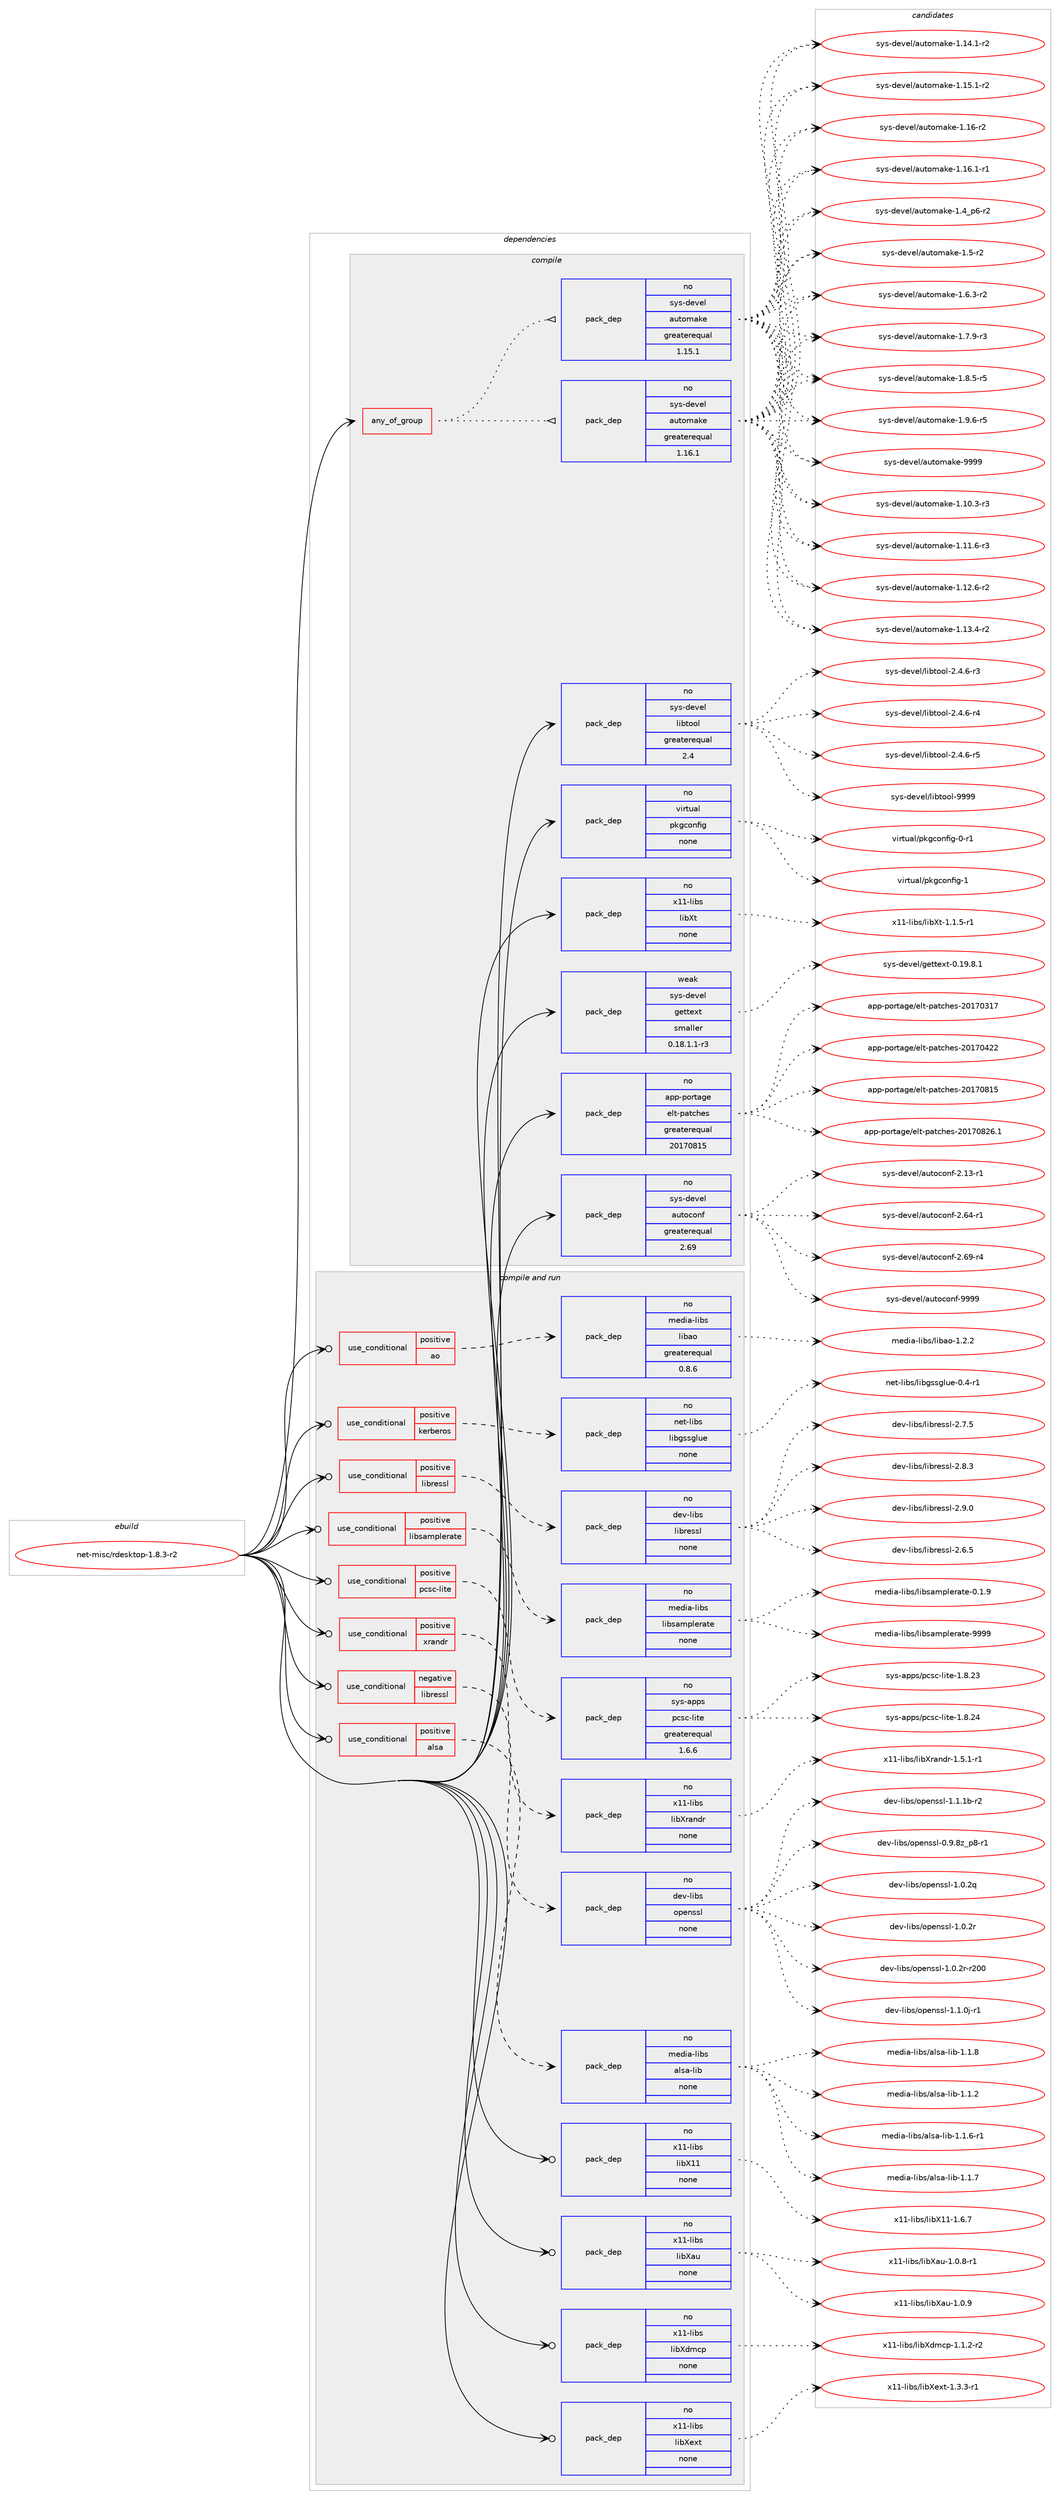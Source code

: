 digraph prolog {

# *************
# Graph options
# *************

newrank=true;
concentrate=true;
compound=true;
graph [rankdir=LR,fontname=Helvetica,fontsize=10,ranksep=1.5];#, ranksep=2.5, nodesep=0.2];
edge  [arrowhead=vee];
node  [fontname=Helvetica,fontsize=10];

# **********
# The ebuild
# **********

subgraph cluster_leftcol {
color=gray;
rank=same;
label=<<i>ebuild</i>>;
id [label="net-misc/rdesktop-1.8.3-r2", color=red, width=4, href="../net-misc/rdesktop-1.8.3-r2.svg"];
}

# ****************
# The dependencies
# ****************

subgraph cluster_midcol {
color=gray;
label=<<i>dependencies</i>>;
subgraph cluster_compile {
fillcolor="#eeeeee";
style=filled;
label=<<i>compile</i>>;
subgraph any26442 {
dependency1671583 [label=<<TABLE BORDER="0" CELLBORDER="1" CELLSPACING="0" CELLPADDING="4"><TR><TD CELLPADDING="10">any_of_group</TD></TR></TABLE>>, shape=none, color=red];subgraph pack1195174 {
dependency1671584 [label=<<TABLE BORDER="0" CELLBORDER="1" CELLSPACING="0" CELLPADDING="4" WIDTH="220"><TR><TD ROWSPAN="6" CELLPADDING="30">pack_dep</TD></TR><TR><TD WIDTH="110">no</TD></TR><TR><TD>sys-devel</TD></TR><TR><TD>automake</TD></TR><TR><TD>greaterequal</TD></TR><TR><TD>1.16.1</TD></TR></TABLE>>, shape=none, color=blue];
}
dependency1671583:e -> dependency1671584:w [weight=20,style="dotted",arrowhead="oinv"];
subgraph pack1195175 {
dependency1671585 [label=<<TABLE BORDER="0" CELLBORDER="1" CELLSPACING="0" CELLPADDING="4" WIDTH="220"><TR><TD ROWSPAN="6" CELLPADDING="30">pack_dep</TD></TR><TR><TD WIDTH="110">no</TD></TR><TR><TD>sys-devel</TD></TR><TR><TD>automake</TD></TR><TR><TD>greaterequal</TD></TR><TR><TD>1.15.1</TD></TR></TABLE>>, shape=none, color=blue];
}
dependency1671583:e -> dependency1671585:w [weight=20,style="dotted",arrowhead="oinv"];
}
id:e -> dependency1671583:w [weight=20,style="solid",arrowhead="vee"];
subgraph pack1195176 {
dependency1671586 [label=<<TABLE BORDER="0" CELLBORDER="1" CELLSPACING="0" CELLPADDING="4" WIDTH="220"><TR><TD ROWSPAN="6" CELLPADDING="30">pack_dep</TD></TR><TR><TD WIDTH="110">no</TD></TR><TR><TD>app-portage</TD></TR><TR><TD>elt-patches</TD></TR><TR><TD>greaterequal</TD></TR><TR><TD>20170815</TD></TR></TABLE>>, shape=none, color=blue];
}
id:e -> dependency1671586:w [weight=20,style="solid",arrowhead="vee"];
subgraph pack1195177 {
dependency1671587 [label=<<TABLE BORDER="0" CELLBORDER="1" CELLSPACING="0" CELLPADDING="4" WIDTH="220"><TR><TD ROWSPAN="6" CELLPADDING="30">pack_dep</TD></TR><TR><TD WIDTH="110">no</TD></TR><TR><TD>sys-devel</TD></TR><TR><TD>autoconf</TD></TR><TR><TD>greaterequal</TD></TR><TR><TD>2.69</TD></TR></TABLE>>, shape=none, color=blue];
}
id:e -> dependency1671587:w [weight=20,style="solid",arrowhead="vee"];
subgraph pack1195178 {
dependency1671588 [label=<<TABLE BORDER="0" CELLBORDER="1" CELLSPACING="0" CELLPADDING="4" WIDTH="220"><TR><TD ROWSPAN="6" CELLPADDING="30">pack_dep</TD></TR><TR><TD WIDTH="110">no</TD></TR><TR><TD>sys-devel</TD></TR><TR><TD>libtool</TD></TR><TR><TD>greaterequal</TD></TR><TR><TD>2.4</TD></TR></TABLE>>, shape=none, color=blue];
}
id:e -> dependency1671588:w [weight=20,style="solid",arrowhead="vee"];
subgraph pack1195179 {
dependency1671589 [label=<<TABLE BORDER="0" CELLBORDER="1" CELLSPACING="0" CELLPADDING="4" WIDTH="220"><TR><TD ROWSPAN="6" CELLPADDING="30">pack_dep</TD></TR><TR><TD WIDTH="110">no</TD></TR><TR><TD>virtual</TD></TR><TR><TD>pkgconfig</TD></TR><TR><TD>none</TD></TR><TR><TD></TD></TR></TABLE>>, shape=none, color=blue];
}
id:e -> dependency1671589:w [weight=20,style="solid",arrowhead="vee"];
subgraph pack1195180 {
dependency1671590 [label=<<TABLE BORDER="0" CELLBORDER="1" CELLSPACING="0" CELLPADDING="4" WIDTH="220"><TR><TD ROWSPAN="6" CELLPADDING="30">pack_dep</TD></TR><TR><TD WIDTH="110">no</TD></TR><TR><TD>x11-libs</TD></TR><TR><TD>libXt</TD></TR><TR><TD>none</TD></TR><TR><TD></TD></TR></TABLE>>, shape=none, color=blue];
}
id:e -> dependency1671590:w [weight=20,style="solid",arrowhead="vee"];
subgraph pack1195181 {
dependency1671591 [label=<<TABLE BORDER="0" CELLBORDER="1" CELLSPACING="0" CELLPADDING="4" WIDTH="220"><TR><TD ROWSPAN="6" CELLPADDING="30">pack_dep</TD></TR><TR><TD WIDTH="110">weak</TD></TR><TR><TD>sys-devel</TD></TR><TR><TD>gettext</TD></TR><TR><TD>smaller</TD></TR><TR><TD>0.18.1.1-r3</TD></TR></TABLE>>, shape=none, color=blue];
}
id:e -> dependency1671591:w [weight=20,style="solid",arrowhead="vee"];
}
subgraph cluster_compileandrun {
fillcolor="#eeeeee";
style=filled;
label=<<i>compile and run</i>>;
subgraph cond449137 {
dependency1671592 [label=<<TABLE BORDER="0" CELLBORDER="1" CELLSPACING="0" CELLPADDING="4"><TR><TD ROWSPAN="3" CELLPADDING="10">use_conditional</TD></TR><TR><TD>negative</TD></TR><TR><TD>libressl</TD></TR></TABLE>>, shape=none, color=red];
subgraph pack1195182 {
dependency1671593 [label=<<TABLE BORDER="0" CELLBORDER="1" CELLSPACING="0" CELLPADDING="4" WIDTH="220"><TR><TD ROWSPAN="6" CELLPADDING="30">pack_dep</TD></TR><TR><TD WIDTH="110">no</TD></TR><TR><TD>dev-libs</TD></TR><TR><TD>openssl</TD></TR><TR><TD>none</TD></TR><TR><TD></TD></TR></TABLE>>, shape=none, color=blue];
}
dependency1671592:e -> dependency1671593:w [weight=20,style="dashed",arrowhead="vee"];
}
id:e -> dependency1671592:w [weight=20,style="solid",arrowhead="odotvee"];
subgraph cond449138 {
dependency1671594 [label=<<TABLE BORDER="0" CELLBORDER="1" CELLSPACING="0" CELLPADDING="4"><TR><TD ROWSPAN="3" CELLPADDING="10">use_conditional</TD></TR><TR><TD>positive</TD></TR><TR><TD>alsa</TD></TR></TABLE>>, shape=none, color=red];
subgraph pack1195183 {
dependency1671595 [label=<<TABLE BORDER="0" CELLBORDER="1" CELLSPACING="0" CELLPADDING="4" WIDTH="220"><TR><TD ROWSPAN="6" CELLPADDING="30">pack_dep</TD></TR><TR><TD WIDTH="110">no</TD></TR><TR><TD>media-libs</TD></TR><TR><TD>alsa-lib</TD></TR><TR><TD>none</TD></TR><TR><TD></TD></TR></TABLE>>, shape=none, color=blue];
}
dependency1671594:e -> dependency1671595:w [weight=20,style="dashed",arrowhead="vee"];
}
id:e -> dependency1671594:w [weight=20,style="solid",arrowhead="odotvee"];
subgraph cond449139 {
dependency1671596 [label=<<TABLE BORDER="0" CELLBORDER="1" CELLSPACING="0" CELLPADDING="4"><TR><TD ROWSPAN="3" CELLPADDING="10">use_conditional</TD></TR><TR><TD>positive</TD></TR><TR><TD>ao</TD></TR></TABLE>>, shape=none, color=red];
subgraph pack1195184 {
dependency1671597 [label=<<TABLE BORDER="0" CELLBORDER="1" CELLSPACING="0" CELLPADDING="4" WIDTH="220"><TR><TD ROWSPAN="6" CELLPADDING="30">pack_dep</TD></TR><TR><TD WIDTH="110">no</TD></TR><TR><TD>media-libs</TD></TR><TR><TD>libao</TD></TR><TR><TD>greaterequal</TD></TR><TR><TD>0.8.6</TD></TR></TABLE>>, shape=none, color=blue];
}
dependency1671596:e -> dependency1671597:w [weight=20,style="dashed",arrowhead="vee"];
}
id:e -> dependency1671596:w [weight=20,style="solid",arrowhead="odotvee"];
subgraph cond449140 {
dependency1671598 [label=<<TABLE BORDER="0" CELLBORDER="1" CELLSPACING="0" CELLPADDING="4"><TR><TD ROWSPAN="3" CELLPADDING="10">use_conditional</TD></TR><TR><TD>positive</TD></TR><TR><TD>kerberos</TD></TR></TABLE>>, shape=none, color=red];
subgraph pack1195185 {
dependency1671599 [label=<<TABLE BORDER="0" CELLBORDER="1" CELLSPACING="0" CELLPADDING="4" WIDTH="220"><TR><TD ROWSPAN="6" CELLPADDING="30">pack_dep</TD></TR><TR><TD WIDTH="110">no</TD></TR><TR><TD>net-libs</TD></TR><TR><TD>libgssglue</TD></TR><TR><TD>none</TD></TR><TR><TD></TD></TR></TABLE>>, shape=none, color=blue];
}
dependency1671598:e -> dependency1671599:w [weight=20,style="dashed",arrowhead="vee"];
}
id:e -> dependency1671598:w [weight=20,style="solid",arrowhead="odotvee"];
subgraph cond449141 {
dependency1671600 [label=<<TABLE BORDER="0" CELLBORDER="1" CELLSPACING="0" CELLPADDING="4"><TR><TD ROWSPAN="3" CELLPADDING="10">use_conditional</TD></TR><TR><TD>positive</TD></TR><TR><TD>libressl</TD></TR></TABLE>>, shape=none, color=red];
subgraph pack1195186 {
dependency1671601 [label=<<TABLE BORDER="0" CELLBORDER="1" CELLSPACING="0" CELLPADDING="4" WIDTH="220"><TR><TD ROWSPAN="6" CELLPADDING="30">pack_dep</TD></TR><TR><TD WIDTH="110">no</TD></TR><TR><TD>dev-libs</TD></TR><TR><TD>libressl</TD></TR><TR><TD>none</TD></TR><TR><TD></TD></TR></TABLE>>, shape=none, color=blue];
}
dependency1671600:e -> dependency1671601:w [weight=20,style="dashed",arrowhead="vee"];
}
id:e -> dependency1671600:w [weight=20,style="solid",arrowhead="odotvee"];
subgraph cond449142 {
dependency1671602 [label=<<TABLE BORDER="0" CELLBORDER="1" CELLSPACING="0" CELLPADDING="4"><TR><TD ROWSPAN="3" CELLPADDING="10">use_conditional</TD></TR><TR><TD>positive</TD></TR><TR><TD>libsamplerate</TD></TR></TABLE>>, shape=none, color=red];
subgraph pack1195187 {
dependency1671603 [label=<<TABLE BORDER="0" CELLBORDER="1" CELLSPACING="0" CELLPADDING="4" WIDTH="220"><TR><TD ROWSPAN="6" CELLPADDING="30">pack_dep</TD></TR><TR><TD WIDTH="110">no</TD></TR><TR><TD>media-libs</TD></TR><TR><TD>libsamplerate</TD></TR><TR><TD>none</TD></TR><TR><TD></TD></TR></TABLE>>, shape=none, color=blue];
}
dependency1671602:e -> dependency1671603:w [weight=20,style="dashed",arrowhead="vee"];
}
id:e -> dependency1671602:w [weight=20,style="solid",arrowhead="odotvee"];
subgraph cond449143 {
dependency1671604 [label=<<TABLE BORDER="0" CELLBORDER="1" CELLSPACING="0" CELLPADDING="4"><TR><TD ROWSPAN="3" CELLPADDING="10">use_conditional</TD></TR><TR><TD>positive</TD></TR><TR><TD>pcsc-lite</TD></TR></TABLE>>, shape=none, color=red];
subgraph pack1195188 {
dependency1671605 [label=<<TABLE BORDER="0" CELLBORDER="1" CELLSPACING="0" CELLPADDING="4" WIDTH="220"><TR><TD ROWSPAN="6" CELLPADDING="30">pack_dep</TD></TR><TR><TD WIDTH="110">no</TD></TR><TR><TD>sys-apps</TD></TR><TR><TD>pcsc-lite</TD></TR><TR><TD>greaterequal</TD></TR><TR><TD>1.6.6</TD></TR></TABLE>>, shape=none, color=blue];
}
dependency1671604:e -> dependency1671605:w [weight=20,style="dashed",arrowhead="vee"];
}
id:e -> dependency1671604:w [weight=20,style="solid",arrowhead="odotvee"];
subgraph cond449144 {
dependency1671606 [label=<<TABLE BORDER="0" CELLBORDER="1" CELLSPACING="0" CELLPADDING="4"><TR><TD ROWSPAN="3" CELLPADDING="10">use_conditional</TD></TR><TR><TD>positive</TD></TR><TR><TD>xrandr</TD></TR></TABLE>>, shape=none, color=red];
subgraph pack1195189 {
dependency1671607 [label=<<TABLE BORDER="0" CELLBORDER="1" CELLSPACING="0" CELLPADDING="4" WIDTH="220"><TR><TD ROWSPAN="6" CELLPADDING="30">pack_dep</TD></TR><TR><TD WIDTH="110">no</TD></TR><TR><TD>x11-libs</TD></TR><TR><TD>libXrandr</TD></TR><TR><TD>none</TD></TR><TR><TD></TD></TR></TABLE>>, shape=none, color=blue];
}
dependency1671606:e -> dependency1671607:w [weight=20,style="dashed",arrowhead="vee"];
}
id:e -> dependency1671606:w [weight=20,style="solid",arrowhead="odotvee"];
subgraph pack1195190 {
dependency1671608 [label=<<TABLE BORDER="0" CELLBORDER="1" CELLSPACING="0" CELLPADDING="4" WIDTH="220"><TR><TD ROWSPAN="6" CELLPADDING="30">pack_dep</TD></TR><TR><TD WIDTH="110">no</TD></TR><TR><TD>x11-libs</TD></TR><TR><TD>libX11</TD></TR><TR><TD>none</TD></TR><TR><TD></TD></TR></TABLE>>, shape=none, color=blue];
}
id:e -> dependency1671608:w [weight=20,style="solid",arrowhead="odotvee"];
subgraph pack1195191 {
dependency1671609 [label=<<TABLE BORDER="0" CELLBORDER="1" CELLSPACING="0" CELLPADDING="4" WIDTH="220"><TR><TD ROWSPAN="6" CELLPADDING="30">pack_dep</TD></TR><TR><TD WIDTH="110">no</TD></TR><TR><TD>x11-libs</TD></TR><TR><TD>libXau</TD></TR><TR><TD>none</TD></TR><TR><TD></TD></TR></TABLE>>, shape=none, color=blue];
}
id:e -> dependency1671609:w [weight=20,style="solid",arrowhead="odotvee"];
subgraph pack1195192 {
dependency1671610 [label=<<TABLE BORDER="0" CELLBORDER="1" CELLSPACING="0" CELLPADDING="4" WIDTH="220"><TR><TD ROWSPAN="6" CELLPADDING="30">pack_dep</TD></TR><TR><TD WIDTH="110">no</TD></TR><TR><TD>x11-libs</TD></TR><TR><TD>libXdmcp</TD></TR><TR><TD>none</TD></TR><TR><TD></TD></TR></TABLE>>, shape=none, color=blue];
}
id:e -> dependency1671610:w [weight=20,style="solid",arrowhead="odotvee"];
subgraph pack1195193 {
dependency1671611 [label=<<TABLE BORDER="0" CELLBORDER="1" CELLSPACING="0" CELLPADDING="4" WIDTH="220"><TR><TD ROWSPAN="6" CELLPADDING="30">pack_dep</TD></TR><TR><TD WIDTH="110">no</TD></TR><TR><TD>x11-libs</TD></TR><TR><TD>libXext</TD></TR><TR><TD>none</TD></TR><TR><TD></TD></TR></TABLE>>, shape=none, color=blue];
}
id:e -> dependency1671611:w [weight=20,style="solid",arrowhead="odotvee"];
}
subgraph cluster_run {
fillcolor="#eeeeee";
style=filled;
label=<<i>run</i>>;
}
}

# **************
# The candidates
# **************

subgraph cluster_choices {
rank=same;
color=gray;
label=<<i>candidates</i>>;

subgraph choice1195174 {
color=black;
nodesep=1;
choice11512111545100101118101108479711711611110997107101454946494846514511451 [label="sys-devel/automake-1.10.3-r3", color=red, width=4,href="../sys-devel/automake-1.10.3-r3.svg"];
choice11512111545100101118101108479711711611110997107101454946494946544511451 [label="sys-devel/automake-1.11.6-r3", color=red, width=4,href="../sys-devel/automake-1.11.6-r3.svg"];
choice11512111545100101118101108479711711611110997107101454946495046544511450 [label="sys-devel/automake-1.12.6-r2", color=red, width=4,href="../sys-devel/automake-1.12.6-r2.svg"];
choice11512111545100101118101108479711711611110997107101454946495146524511450 [label="sys-devel/automake-1.13.4-r2", color=red, width=4,href="../sys-devel/automake-1.13.4-r2.svg"];
choice11512111545100101118101108479711711611110997107101454946495246494511450 [label="sys-devel/automake-1.14.1-r2", color=red, width=4,href="../sys-devel/automake-1.14.1-r2.svg"];
choice11512111545100101118101108479711711611110997107101454946495346494511450 [label="sys-devel/automake-1.15.1-r2", color=red, width=4,href="../sys-devel/automake-1.15.1-r2.svg"];
choice1151211154510010111810110847971171161111099710710145494649544511450 [label="sys-devel/automake-1.16-r2", color=red, width=4,href="../sys-devel/automake-1.16-r2.svg"];
choice11512111545100101118101108479711711611110997107101454946495446494511449 [label="sys-devel/automake-1.16.1-r1", color=red, width=4,href="../sys-devel/automake-1.16.1-r1.svg"];
choice115121115451001011181011084797117116111109971071014549465295112544511450 [label="sys-devel/automake-1.4_p6-r2", color=red, width=4,href="../sys-devel/automake-1.4_p6-r2.svg"];
choice11512111545100101118101108479711711611110997107101454946534511450 [label="sys-devel/automake-1.5-r2", color=red, width=4,href="../sys-devel/automake-1.5-r2.svg"];
choice115121115451001011181011084797117116111109971071014549465446514511450 [label="sys-devel/automake-1.6.3-r2", color=red, width=4,href="../sys-devel/automake-1.6.3-r2.svg"];
choice115121115451001011181011084797117116111109971071014549465546574511451 [label="sys-devel/automake-1.7.9-r3", color=red, width=4,href="../sys-devel/automake-1.7.9-r3.svg"];
choice115121115451001011181011084797117116111109971071014549465646534511453 [label="sys-devel/automake-1.8.5-r5", color=red, width=4,href="../sys-devel/automake-1.8.5-r5.svg"];
choice115121115451001011181011084797117116111109971071014549465746544511453 [label="sys-devel/automake-1.9.6-r5", color=red, width=4,href="../sys-devel/automake-1.9.6-r5.svg"];
choice115121115451001011181011084797117116111109971071014557575757 [label="sys-devel/automake-9999", color=red, width=4,href="../sys-devel/automake-9999.svg"];
dependency1671584:e -> choice11512111545100101118101108479711711611110997107101454946494846514511451:w [style=dotted,weight="100"];
dependency1671584:e -> choice11512111545100101118101108479711711611110997107101454946494946544511451:w [style=dotted,weight="100"];
dependency1671584:e -> choice11512111545100101118101108479711711611110997107101454946495046544511450:w [style=dotted,weight="100"];
dependency1671584:e -> choice11512111545100101118101108479711711611110997107101454946495146524511450:w [style=dotted,weight="100"];
dependency1671584:e -> choice11512111545100101118101108479711711611110997107101454946495246494511450:w [style=dotted,weight="100"];
dependency1671584:e -> choice11512111545100101118101108479711711611110997107101454946495346494511450:w [style=dotted,weight="100"];
dependency1671584:e -> choice1151211154510010111810110847971171161111099710710145494649544511450:w [style=dotted,weight="100"];
dependency1671584:e -> choice11512111545100101118101108479711711611110997107101454946495446494511449:w [style=dotted,weight="100"];
dependency1671584:e -> choice115121115451001011181011084797117116111109971071014549465295112544511450:w [style=dotted,weight="100"];
dependency1671584:e -> choice11512111545100101118101108479711711611110997107101454946534511450:w [style=dotted,weight="100"];
dependency1671584:e -> choice115121115451001011181011084797117116111109971071014549465446514511450:w [style=dotted,weight="100"];
dependency1671584:e -> choice115121115451001011181011084797117116111109971071014549465546574511451:w [style=dotted,weight="100"];
dependency1671584:e -> choice115121115451001011181011084797117116111109971071014549465646534511453:w [style=dotted,weight="100"];
dependency1671584:e -> choice115121115451001011181011084797117116111109971071014549465746544511453:w [style=dotted,weight="100"];
dependency1671584:e -> choice115121115451001011181011084797117116111109971071014557575757:w [style=dotted,weight="100"];
}
subgraph choice1195175 {
color=black;
nodesep=1;
choice11512111545100101118101108479711711611110997107101454946494846514511451 [label="sys-devel/automake-1.10.3-r3", color=red, width=4,href="../sys-devel/automake-1.10.3-r3.svg"];
choice11512111545100101118101108479711711611110997107101454946494946544511451 [label="sys-devel/automake-1.11.6-r3", color=red, width=4,href="../sys-devel/automake-1.11.6-r3.svg"];
choice11512111545100101118101108479711711611110997107101454946495046544511450 [label="sys-devel/automake-1.12.6-r2", color=red, width=4,href="../sys-devel/automake-1.12.6-r2.svg"];
choice11512111545100101118101108479711711611110997107101454946495146524511450 [label="sys-devel/automake-1.13.4-r2", color=red, width=4,href="../sys-devel/automake-1.13.4-r2.svg"];
choice11512111545100101118101108479711711611110997107101454946495246494511450 [label="sys-devel/automake-1.14.1-r2", color=red, width=4,href="../sys-devel/automake-1.14.1-r2.svg"];
choice11512111545100101118101108479711711611110997107101454946495346494511450 [label="sys-devel/automake-1.15.1-r2", color=red, width=4,href="../sys-devel/automake-1.15.1-r2.svg"];
choice1151211154510010111810110847971171161111099710710145494649544511450 [label="sys-devel/automake-1.16-r2", color=red, width=4,href="../sys-devel/automake-1.16-r2.svg"];
choice11512111545100101118101108479711711611110997107101454946495446494511449 [label="sys-devel/automake-1.16.1-r1", color=red, width=4,href="../sys-devel/automake-1.16.1-r1.svg"];
choice115121115451001011181011084797117116111109971071014549465295112544511450 [label="sys-devel/automake-1.4_p6-r2", color=red, width=4,href="../sys-devel/automake-1.4_p6-r2.svg"];
choice11512111545100101118101108479711711611110997107101454946534511450 [label="sys-devel/automake-1.5-r2", color=red, width=4,href="../sys-devel/automake-1.5-r2.svg"];
choice115121115451001011181011084797117116111109971071014549465446514511450 [label="sys-devel/automake-1.6.3-r2", color=red, width=4,href="../sys-devel/automake-1.6.3-r2.svg"];
choice115121115451001011181011084797117116111109971071014549465546574511451 [label="sys-devel/automake-1.7.9-r3", color=red, width=4,href="../sys-devel/automake-1.7.9-r3.svg"];
choice115121115451001011181011084797117116111109971071014549465646534511453 [label="sys-devel/automake-1.8.5-r5", color=red, width=4,href="../sys-devel/automake-1.8.5-r5.svg"];
choice115121115451001011181011084797117116111109971071014549465746544511453 [label="sys-devel/automake-1.9.6-r5", color=red, width=4,href="../sys-devel/automake-1.9.6-r5.svg"];
choice115121115451001011181011084797117116111109971071014557575757 [label="sys-devel/automake-9999", color=red, width=4,href="../sys-devel/automake-9999.svg"];
dependency1671585:e -> choice11512111545100101118101108479711711611110997107101454946494846514511451:w [style=dotted,weight="100"];
dependency1671585:e -> choice11512111545100101118101108479711711611110997107101454946494946544511451:w [style=dotted,weight="100"];
dependency1671585:e -> choice11512111545100101118101108479711711611110997107101454946495046544511450:w [style=dotted,weight="100"];
dependency1671585:e -> choice11512111545100101118101108479711711611110997107101454946495146524511450:w [style=dotted,weight="100"];
dependency1671585:e -> choice11512111545100101118101108479711711611110997107101454946495246494511450:w [style=dotted,weight="100"];
dependency1671585:e -> choice11512111545100101118101108479711711611110997107101454946495346494511450:w [style=dotted,weight="100"];
dependency1671585:e -> choice1151211154510010111810110847971171161111099710710145494649544511450:w [style=dotted,weight="100"];
dependency1671585:e -> choice11512111545100101118101108479711711611110997107101454946495446494511449:w [style=dotted,weight="100"];
dependency1671585:e -> choice115121115451001011181011084797117116111109971071014549465295112544511450:w [style=dotted,weight="100"];
dependency1671585:e -> choice11512111545100101118101108479711711611110997107101454946534511450:w [style=dotted,weight="100"];
dependency1671585:e -> choice115121115451001011181011084797117116111109971071014549465446514511450:w [style=dotted,weight="100"];
dependency1671585:e -> choice115121115451001011181011084797117116111109971071014549465546574511451:w [style=dotted,weight="100"];
dependency1671585:e -> choice115121115451001011181011084797117116111109971071014549465646534511453:w [style=dotted,weight="100"];
dependency1671585:e -> choice115121115451001011181011084797117116111109971071014549465746544511453:w [style=dotted,weight="100"];
dependency1671585:e -> choice115121115451001011181011084797117116111109971071014557575757:w [style=dotted,weight="100"];
}
subgraph choice1195176 {
color=black;
nodesep=1;
choice97112112451121111141169710310147101108116451129711699104101115455048495548514955 [label="app-portage/elt-patches-20170317", color=red, width=4,href="../app-portage/elt-patches-20170317.svg"];
choice97112112451121111141169710310147101108116451129711699104101115455048495548525050 [label="app-portage/elt-patches-20170422", color=red, width=4,href="../app-portage/elt-patches-20170422.svg"];
choice97112112451121111141169710310147101108116451129711699104101115455048495548564953 [label="app-portage/elt-patches-20170815", color=red, width=4,href="../app-portage/elt-patches-20170815.svg"];
choice971121124511211111411697103101471011081164511297116991041011154550484955485650544649 [label="app-portage/elt-patches-20170826.1", color=red, width=4,href="../app-portage/elt-patches-20170826.1.svg"];
dependency1671586:e -> choice97112112451121111141169710310147101108116451129711699104101115455048495548514955:w [style=dotted,weight="100"];
dependency1671586:e -> choice97112112451121111141169710310147101108116451129711699104101115455048495548525050:w [style=dotted,weight="100"];
dependency1671586:e -> choice97112112451121111141169710310147101108116451129711699104101115455048495548564953:w [style=dotted,weight="100"];
dependency1671586:e -> choice971121124511211111411697103101471011081164511297116991041011154550484955485650544649:w [style=dotted,weight="100"];
}
subgraph choice1195177 {
color=black;
nodesep=1;
choice1151211154510010111810110847971171161119911111010245504649514511449 [label="sys-devel/autoconf-2.13-r1", color=red, width=4,href="../sys-devel/autoconf-2.13-r1.svg"];
choice1151211154510010111810110847971171161119911111010245504654524511449 [label="sys-devel/autoconf-2.64-r1", color=red, width=4,href="../sys-devel/autoconf-2.64-r1.svg"];
choice1151211154510010111810110847971171161119911111010245504654574511452 [label="sys-devel/autoconf-2.69-r4", color=red, width=4,href="../sys-devel/autoconf-2.69-r4.svg"];
choice115121115451001011181011084797117116111991111101024557575757 [label="sys-devel/autoconf-9999", color=red, width=4,href="../sys-devel/autoconf-9999.svg"];
dependency1671587:e -> choice1151211154510010111810110847971171161119911111010245504649514511449:w [style=dotted,weight="100"];
dependency1671587:e -> choice1151211154510010111810110847971171161119911111010245504654524511449:w [style=dotted,weight="100"];
dependency1671587:e -> choice1151211154510010111810110847971171161119911111010245504654574511452:w [style=dotted,weight="100"];
dependency1671587:e -> choice115121115451001011181011084797117116111991111101024557575757:w [style=dotted,weight="100"];
}
subgraph choice1195178 {
color=black;
nodesep=1;
choice1151211154510010111810110847108105981161111111084550465246544511451 [label="sys-devel/libtool-2.4.6-r3", color=red, width=4,href="../sys-devel/libtool-2.4.6-r3.svg"];
choice1151211154510010111810110847108105981161111111084550465246544511452 [label="sys-devel/libtool-2.4.6-r4", color=red, width=4,href="../sys-devel/libtool-2.4.6-r4.svg"];
choice1151211154510010111810110847108105981161111111084550465246544511453 [label="sys-devel/libtool-2.4.6-r5", color=red, width=4,href="../sys-devel/libtool-2.4.6-r5.svg"];
choice1151211154510010111810110847108105981161111111084557575757 [label="sys-devel/libtool-9999", color=red, width=4,href="../sys-devel/libtool-9999.svg"];
dependency1671588:e -> choice1151211154510010111810110847108105981161111111084550465246544511451:w [style=dotted,weight="100"];
dependency1671588:e -> choice1151211154510010111810110847108105981161111111084550465246544511452:w [style=dotted,weight="100"];
dependency1671588:e -> choice1151211154510010111810110847108105981161111111084550465246544511453:w [style=dotted,weight="100"];
dependency1671588:e -> choice1151211154510010111810110847108105981161111111084557575757:w [style=dotted,weight="100"];
}
subgraph choice1195179 {
color=black;
nodesep=1;
choice11810511411611797108471121071039911111010210510345484511449 [label="virtual/pkgconfig-0-r1", color=red, width=4,href="../virtual/pkgconfig-0-r1.svg"];
choice1181051141161179710847112107103991111101021051034549 [label="virtual/pkgconfig-1", color=red, width=4,href="../virtual/pkgconfig-1.svg"];
dependency1671589:e -> choice11810511411611797108471121071039911111010210510345484511449:w [style=dotted,weight="100"];
dependency1671589:e -> choice1181051141161179710847112107103991111101021051034549:w [style=dotted,weight="100"];
}
subgraph choice1195180 {
color=black;
nodesep=1;
choice120494945108105981154710810598881164549464946534511449 [label="x11-libs/libXt-1.1.5-r1", color=red, width=4,href="../x11-libs/libXt-1.1.5-r1.svg"];
dependency1671590:e -> choice120494945108105981154710810598881164549464946534511449:w [style=dotted,weight="100"];
}
subgraph choice1195181 {
color=black;
nodesep=1;
choice1151211154510010111810110847103101116116101120116454846495746564649 [label="sys-devel/gettext-0.19.8.1", color=red, width=4,href="../sys-devel/gettext-0.19.8.1.svg"];
dependency1671591:e -> choice1151211154510010111810110847103101116116101120116454846495746564649:w [style=dotted,weight="100"];
}
subgraph choice1195182 {
color=black;
nodesep=1;
choice10010111845108105981154711111210111011511510845484657465612295112564511449 [label="dev-libs/openssl-0.9.8z_p8-r1", color=red, width=4,href="../dev-libs/openssl-0.9.8z_p8-r1.svg"];
choice100101118451081059811547111112101110115115108454946484650113 [label="dev-libs/openssl-1.0.2q", color=red, width=4,href="../dev-libs/openssl-1.0.2q.svg"];
choice100101118451081059811547111112101110115115108454946484650114 [label="dev-libs/openssl-1.0.2r", color=red, width=4,href="../dev-libs/openssl-1.0.2r.svg"];
choice10010111845108105981154711111210111011511510845494648465011445114504848 [label="dev-libs/openssl-1.0.2r-r200", color=red, width=4,href="../dev-libs/openssl-1.0.2r-r200.svg"];
choice1001011184510810598115471111121011101151151084549464946481064511449 [label="dev-libs/openssl-1.1.0j-r1", color=red, width=4,href="../dev-libs/openssl-1.1.0j-r1.svg"];
choice100101118451081059811547111112101110115115108454946494649984511450 [label="dev-libs/openssl-1.1.1b-r2", color=red, width=4,href="../dev-libs/openssl-1.1.1b-r2.svg"];
dependency1671593:e -> choice10010111845108105981154711111210111011511510845484657465612295112564511449:w [style=dotted,weight="100"];
dependency1671593:e -> choice100101118451081059811547111112101110115115108454946484650113:w [style=dotted,weight="100"];
dependency1671593:e -> choice100101118451081059811547111112101110115115108454946484650114:w [style=dotted,weight="100"];
dependency1671593:e -> choice10010111845108105981154711111210111011511510845494648465011445114504848:w [style=dotted,weight="100"];
dependency1671593:e -> choice1001011184510810598115471111121011101151151084549464946481064511449:w [style=dotted,weight="100"];
dependency1671593:e -> choice100101118451081059811547111112101110115115108454946494649984511450:w [style=dotted,weight="100"];
}
subgraph choice1195183 {
color=black;
nodesep=1;
choice1091011001059745108105981154797108115974510810598454946494650 [label="media-libs/alsa-lib-1.1.2", color=red, width=4,href="../media-libs/alsa-lib-1.1.2.svg"];
choice10910110010597451081059811547971081159745108105984549464946544511449 [label="media-libs/alsa-lib-1.1.6-r1", color=red, width=4,href="../media-libs/alsa-lib-1.1.6-r1.svg"];
choice1091011001059745108105981154797108115974510810598454946494655 [label="media-libs/alsa-lib-1.1.7", color=red, width=4,href="../media-libs/alsa-lib-1.1.7.svg"];
choice1091011001059745108105981154797108115974510810598454946494656 [label="media-libs/alsa-lib-1.1.8", color=red, width=4,href="../media-libs/alsa-lib-1.1.8.svg"];
dependency1671595:e -> choice1091011001059745108105981154797108115974510810598454946494650:w [style=dotted,weight="100"];
dependency1671595:e -> choice10910110010597451081059811547971081159745108105984549464946544511449:w [style=dotted,weight="100"];
dependency1671595:e -> choice1091011001059745108105981154797108115974510810598454946494655:w [style=dotted,weight="100"];
dependency1671595:e -> choice1091011001059745108105981154797108115974510810598454946494656:w [style=dotted,weight="100"];
}
subgraph choice1195184 {
color=black;
nodesep=1;
choice109101100105974510810598115471081059897111454946504650 [label="media-libs/libao-1.2.2", color=red, width=4,href="../media-libs/libao-1.2.2.svg"];
dependency1671597:e -> choice109101100105974510810598115471081059897111454946504650:w [style=dotted,weight="100"];
}
subgraph choice1195185 {
color=black;
nodesep=1;
choice11010111645108105981154710810598103115115103108117101454846524511449 [label="net-libs/libgssglue-0.4-r1", color=red, width=4,href="../net-libs/libgssglue-0.4-r1.svg"];
dependency1671599:e -> choice11010111645108105981154710810598103115115103108117101454846524511449:w [style=dotted,weight="100"];
}
subgraph choice1195186 {
color=black;
nodesep=1;
choice10010111845108105981154710810598114101115115108455046544653 [label="dev-libs/libressl-2.6.5", color=red, width=4,href="../dev-libs/libressl-2.6.5.svg"];
choice10010111845108105981154710810598114101115115108455046554653 [label="dev-libs/libressl-2.7.5", color=red, width=4,href="../dev-libs/libressl-2.7.5.svg"];
choice10010111845108105981154710810598114101115115108455046564651 [label="dev-libs/libressl-2.8.3", color=red, width=4,href="../dev-libs/libressl-2.8.3.svg"];
choice10010111845108105981154710810598114101115115108455046574648 [label="dev-libs/libressl-2.9.0", color=red, width=4,href="../dev-libs/libressl-2.9.0.svg"];
dependency1671601:e -> choice10010111845108105981154710810598114101115115108455046544653:w [style=dotted,weight="100"];
dependency1671601:e -> choice10010111845108105981154710810598114101115115108455046554653:w [style=dotted,weight="100"];
dependency1671601:e -> choice10010111845108105981154710810598114101115115108455046564651:w [style=dotted,weight="100"];
dependency1671601:e -> choice10010111845108105981154710810598114101115115108455046574648:w [style=dotted,weight="100"];
}
subgraph choice1195187 {
color=black;
nodesep=1;
choice10910110010597451081059811547108105981159710911210810111497116101454846494657 [label="media-libs/libsamplerate-0.1.9", color=red, width=4,href="../media-libs/libsamplerate-0.1.9.svg"];
choice109101100105974510810598115471081059811597109112108101114971161014557575757 [label="media-libs/libsamplerate-9999", color=red, width=4,href="../media-libs/libsamplerate-9999.svg"];
dependency1671603:e -> choice10910110010597451081059811547108105981159710911210810111497116101454846494657:w [style=dotted,weight="100"];
dependency1671603:e -> choice109101100105974510810598115471081059811597109112108101114971161014557575757:w [style=dotted,weight="100"];
}
subgraph choice1195188 {
color=black;
nodesep=1;
choice11512111545971121121154711299115994510810511610145494656465051 [label="sys-apps/pcsc-lite-1.8.23", color=red, width=4,href="../sys-apps/pcsc-lite-1.8.23.svg"];
choice11512111545971121121154711299115994510810511610145494656465052 [label="sys-apps/pcsc-lite-1.8.24", color=red, width=4,href="../sys-apps/pcsc-lite-1.8.24.svg"];
dependency1671605:e -> choice11512111545971121121154711299115994510810511610145494656465051:w [style=dotted,weight="100"];
dependency1671605:e -> choice11512111545971121121154711299115994510810511610145494656465052:w [style=dotted,weight="100"];
}
subgraph choice1195189 {
color=black;
nodesep=1;
choice12049494510810598115471081059888114971101001144549465346494511449 [label="x11-libs/libXrandr-1.5.1-r1", color=red, width=4,href="../x11-libs/libXrandr-1.5.1-r1.svg"];
dependency1671607:e -> choice12049494510810598115471081059888114971101001144549465346494511449:w [style=dotted,weight="100"];
}
subgraph choice1195190 {
color=black;
nodesep=1;
choice120494945108105981154710810598884949454946544655 [label="x11-libs/libX11-1.6.7", color=red, width=4,href="../x11-libs/libX11-1.6.7.svg"];
dependency1671608:e -> choice120494945108105981154710810598884949454946544655:w [style=dotted,weight="100"];
}
subgraph choice1195191 {
color=black;
nodesep=1;
choice12049494510810598115471081059888971174549464846564511449 [label="x11-libs/libXau-1.0.8-r1", color=red, width=4,href="../x11-libs/libXau-1.0.8-r1.svg"];
choice1204949451081059811547108105988897117454946484657 [label="x11-libs/libXau-1.0.9", color=red, width=4,href="../x11-libs/libXau-1.0.9.svg"];
dependency1671609:e -> choice12049494510810598115471081059888971174549464846564511449:w [style=dotted,weight="100"];
dependency1671609:e -> choice1204949451081059811547108105988897117454946484657:w [style=dotted,weight="100"];
}
subgraph choice1195192 {
color=black;
nodesep=1;
choice12049494510810598115471081059888100109991124549464946504511450 [label="x11-libs/libXdmcp-1.1.2-r2", color=red, width=4,href="../x11-libs/libXdmcp-1.1.2-r2.svg"];
dependency1671610:e -> choice12049494510810598115471081059888100109991124549464946504511450:w [style=dotted,weight="100"];
}
subgraph choice1195193 {
color=black;
nodesep=1;
choice120494945108105981154710810598881011201164549465146514511449 [label="x11-libs/libXext-1.3.3-r1", color=red, width=4,href="../x11-libs/libXext-1.3.3-r1.svg"];
dependency1671611:e -> choice120494945108105981154710810598881011201164549465146514511449:w [style=dotted,weight="100"];
}
}

}
